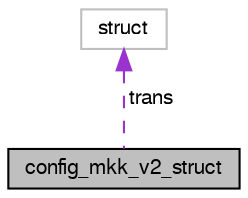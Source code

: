 digraph "config_mkk_v2_struct"
{
  edge [fontname="FreeSans",fontsize="10",labelfontname="FreeSans",labelfontsize="10"];
  node [fontname="FreeSans",fontsize="10",shape=record];
  Node1 [label="config_mkk_v2_struct",height=0.2,width=0.4,color="black", fillcolor="grey75", style="filled", fontcolor="black"];
  Node2 -> Node1 [dir="back",color="darkorchid3",fontsize="10",style="dashed",label=" trans" ,fontname="FreeSans"];
  Node2 [label="struct",height=0.2,width=0.4,color="grey75", fillcolor="white", style="filled"];
}
